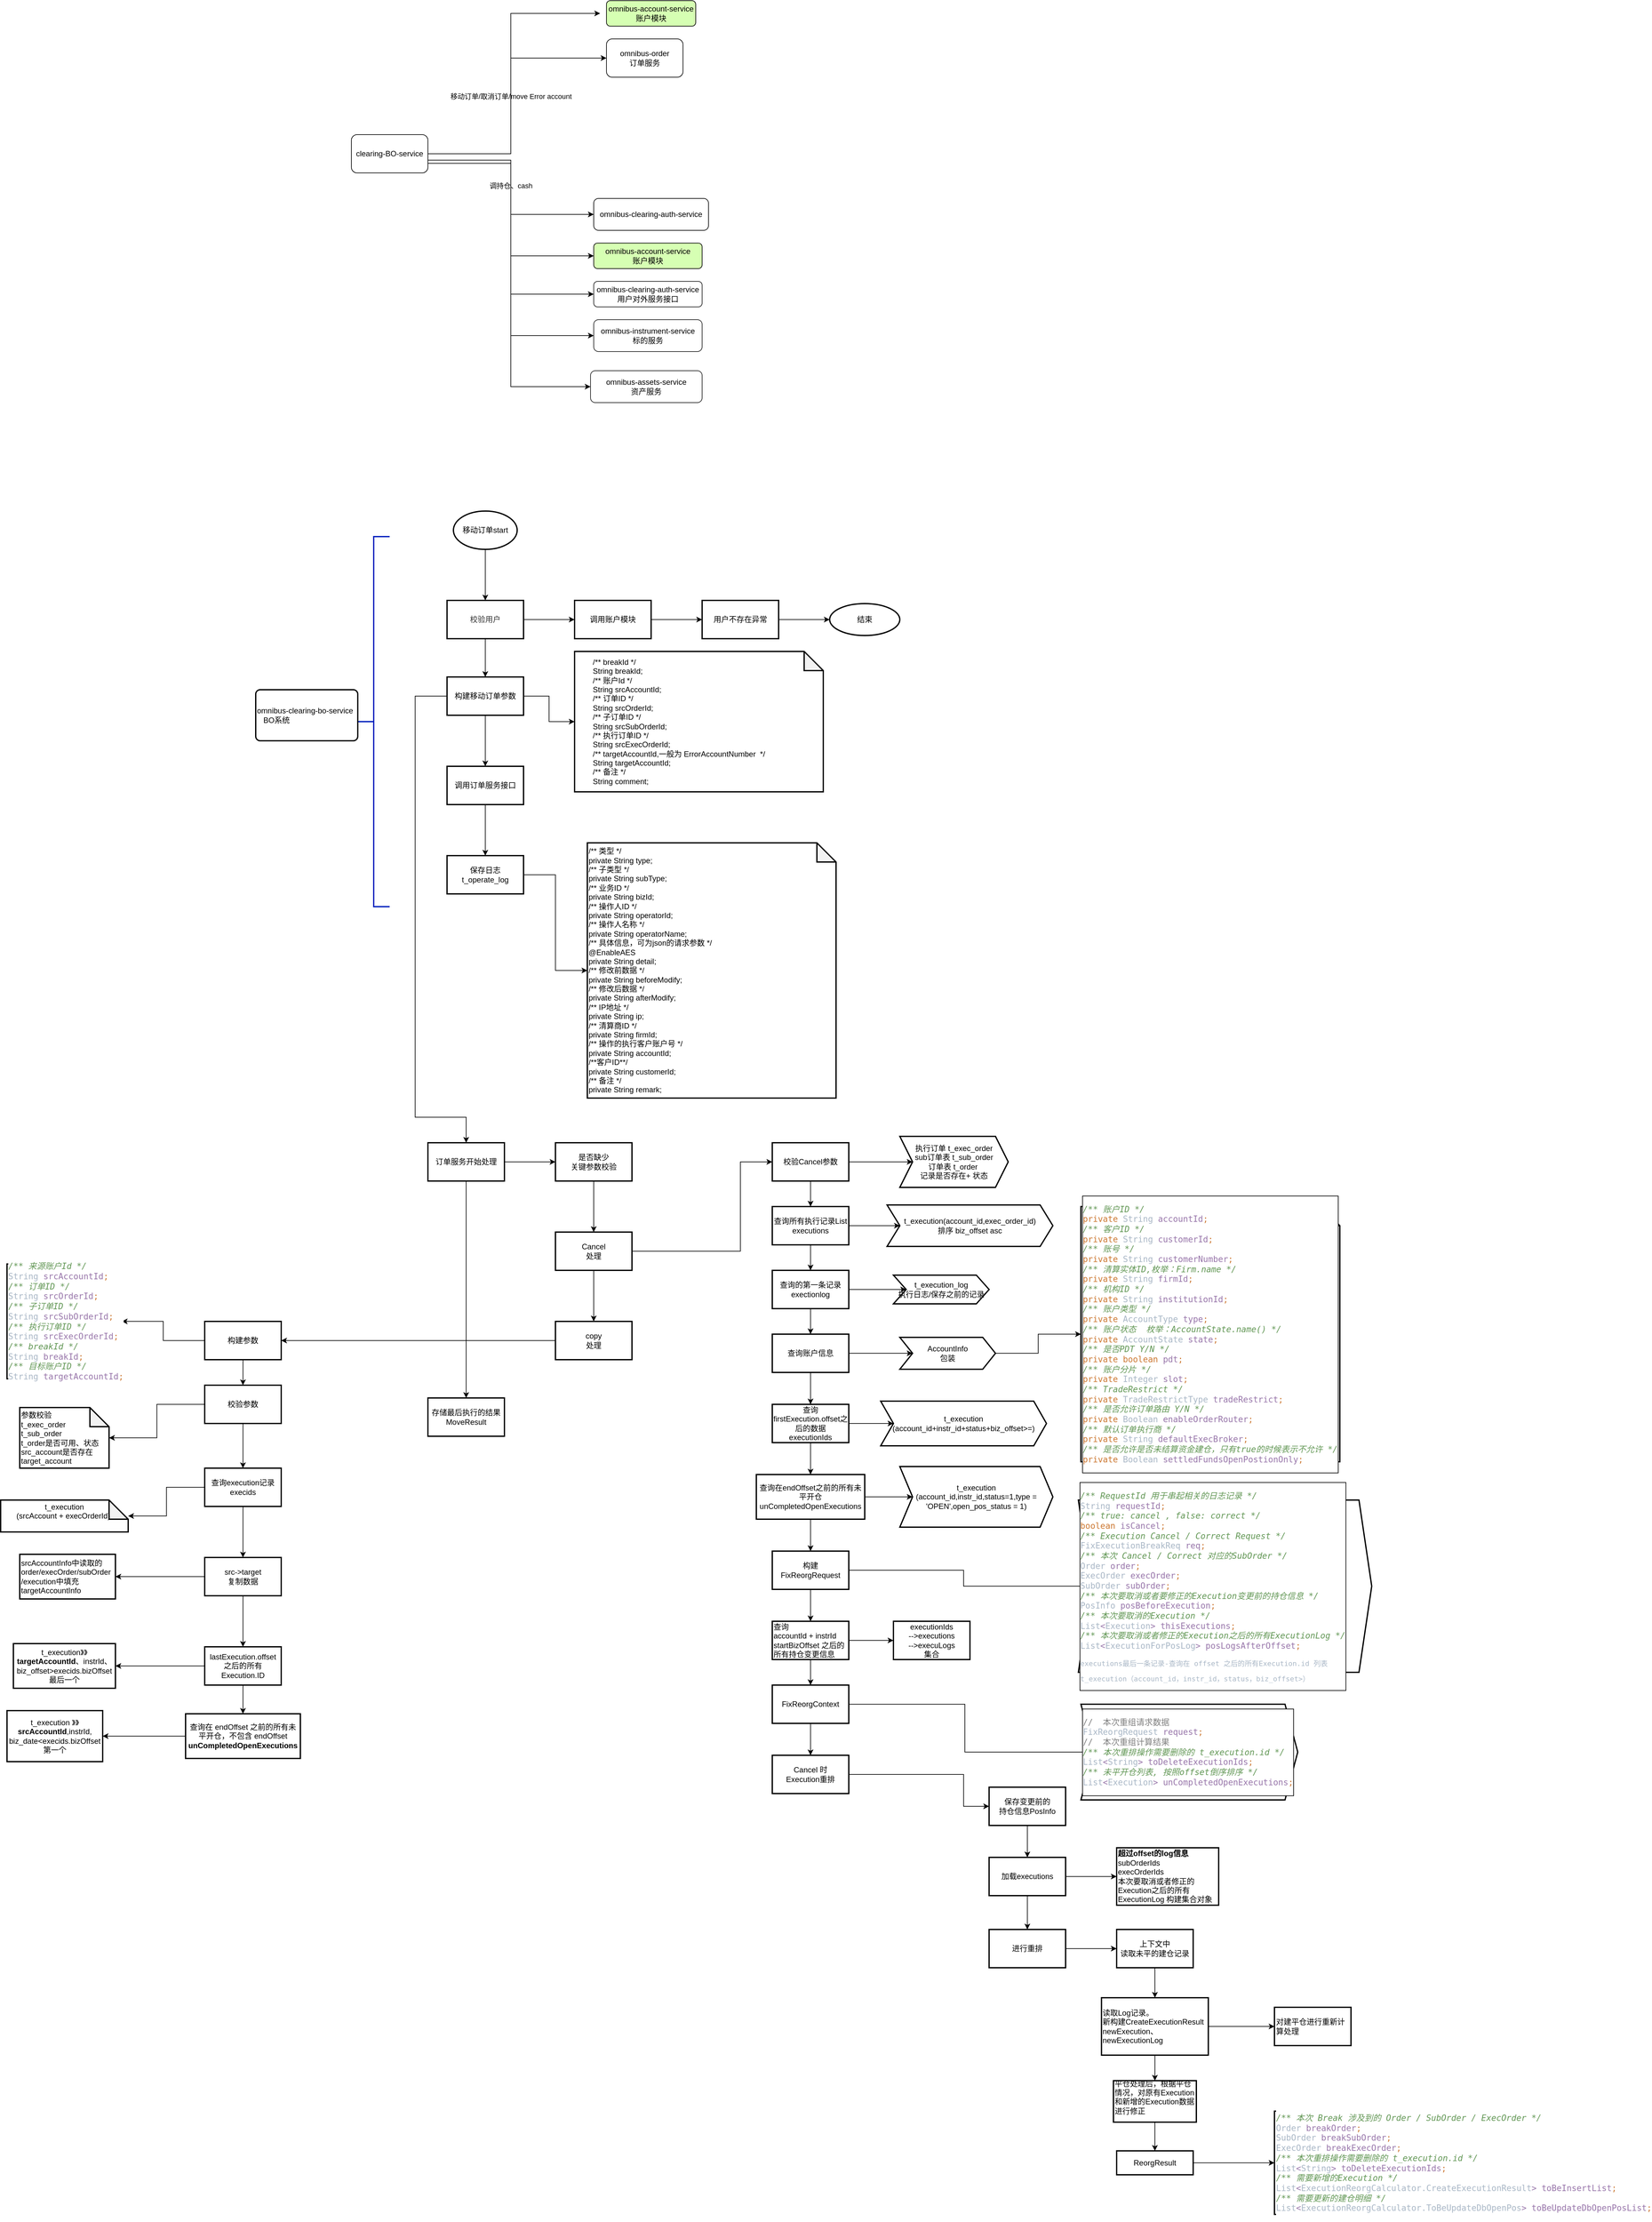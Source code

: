 <mxfile version="14.0.0" type="github">
  <diagram id="C5RBs43oDa-KdzZeNtuy" name="Page-1">
    <mxGraphModel dx="1773" dy="1705" grid="1" gridSize="10" guides="1" tooltips="1" connect="1" arrows="1" fold="1" page="1" pageScale="1" pageWidth="827" pageHeight="1169" math="0" shadow="0">
      <root>
        <mxCell id="WIyWlLk6GJQsqaUBKTNV-0" />
        <mxCell id="WIyWlLk6GJQsqaUBKTNV-1" parent="WIyWlLk6GJQsqaUBKTNV-0" />
        <mxCell id="6A41oJN5vltSQ22dziw2-5" style="edgeStyle=orthogonalEdgeStyle;rounded=0;orthogonalLoop=1;jettySize=auto;html=1;exitX=1;exitY=0.5;exitDx=0;exitDy=0;entryX=0;entryY=0.5;entryDx=0;entryDy=0;" edge="1" parent="WIyWlLk6GJQsqaUBKTNV-1" source="6A41oJN5vltSQ22dziw2-3" target="6A41oJN5vltSQ22dziw2-4">
          <mxGeometry relative="1" as="geometry">
            <Array as="points">
              <mxPoint x="340" y="110" />
              <mxPoint x="340" y="-40" />
            </Array>
          </mxGeometry>
        </mxCell>
        <mxCell id="6A41oJN5vltSQ22dziw2-6" value="移动订单/取消订单/move Error account" style="edgeLabel;html=1;align=center;verticalAlign=middle;resizable=0;points=[];" vertex="1" connectable="0" parent="6A41oJN5vltSQ22dziw2-5">
          <mxGeometry x="0.095" y="-3" relative="1" as="geometry">
            <mxPoint x="-3" y="15" as="offset" />
          </mxGeometry>
        </mxCell>
        <mxCell id="6A41oJN5vltSQ22dziw2-8" style="edgeStyle=orthogonalEdgeStyle;rounded=0;orthogonalLoop=1;jettySize=auto;html=1;entryX=0;entryY=0.5;entryDx=0;entryDy=0;" edge="1" parent="WIyWlLk6GJQsqaUBKTNV-1" target="6A41oJN5vltSQ22dziw2-7">
          <mxGeometry relative="1" as="geometry">
            <mxPoint x="210" y="110" as="sourcePoint" />
            <mxPoint x="490" y="205" as="targetPoint" />
            <Array as="points">
              <mxPoint x="210" y="120" />
              <mxPoint x="340" y="120" />
              <mxPoint x="340" y="205" />
            </Array>
          </mxGeometry>
        </mxCell>
        <mxCell id="6A41oJN5vltSQ22dziw2-9" value="调持仓、cash" style="edgeLabel;html=1;align=center;verticalAlign=middle;resizable=0;points=[];" vertex="1" connectable="0" parent="6A41oJN5vltSQ22dziw2-8">
          <mxGeometry x="0.414" y="1" relative="1" as="geometry">
            <mxPoint x="-26" y="-44" as="offset" />
          </mxGeometry>
        </mxCell>
        <mxCell id="6A41oJN5vltSQ22dziw2-11" style="edgeStyle=orthogonalEdgeStyle;rounded=0;orthogonalLoop=1;jettySize=auto;html=1;exitX=1;exitY=0.5;exitDx=0;exitDy=0;entryX=-0.071;entryY=0.5;entryDx=0;entryDy=0;entryPerimeter=0;" edge="1" parent="WIyWlLk6GJQsqaUBKTNV-1" source="6A41oJN5vltSQ22dziw2-3" target="6A41oJN5vltSQ22dziw2-10">
          <mxGeometry relative="1" as="geometry">
            <Array as="points">
              <mxPoint x="340" y="110" />
              <mxPoint x="340" y="-110" />
            </Array>
          </mxGeometry>
        </mxCell>
        <mxCell id="6A41oJN5vltSQ22dziw2-13" style="edgeStyle=orthogonalEdgeStyle;rounded=0;orthogonalLoop=1;jettySize=auto;html=1;exitX=1;exitY=0.75;exitDx=0;exitDy=0;" edge="1" parent="WIyWlLk6GJQsqaUBKTNV-1" source="6A41oJN5vltSQ22dziw2-3" target="6A41oJN5vltSQ22dziw2-12">
          <mxGeometry relative="1" as="geometry">
            <Array as="points">
              <mxPoint x="340" y="125" />
              <mxPoint x="340" y="270" />
            </Array>
          </mxGeometry>
        </mxCell>
        <mxCell id="6A41oJN5vltSQ22dziw2-17" style="edgeStyle=orthogonalEdgeStyle;rounded=0;orthogonalLoop=1;jettySize=auto;html=1;exitX=1;exitY=0.75;exitDx=0;exitDy=0;entryX=0;entryY=0.5;entryDx=0;entryDy=0;" edge="1" parent="WIyWlLk6GJQsqaUBKTNV-1" source="6A41oJN5vltSQ22dziw2-3" target="6A41oJN5vltSQ22dziw2-14">
          <mxGeometry relative="1" as="geometry" />
        </mxCell>
        <mxCell id="6A41oJN5vltSQ22dziw2-18" style="edgeStyle=orthogonalEdgeStyle;rounded=0;orthogonalLoop=1;jettySize=auto;html=1;exitX=1;exitY=0.75;exitDx=0;exitDy=0;entryX=0;entryY=0.5;entryDx=0;entryDy=0;" edge="1" parent="WIyWlLk6GJQsqaUBKTNV-1" source="6A41oJN5vltSQ22dziw2-3" target="6A41oJN5vltSQ22dziw2-15">
          <mxGeometry relative="1" as="geometry" />
        </mxCell>
        <mxCell id="6A41oJN5vltSQ22dziw2-19" style="edgeStyle=orthogonalEdgeStyle;rounded=0;orthogonalLoop=1;jettySize=auto;html=1;exitX=1;exitY=0.75;exitDx=0;exitDy=0;entryX=0;entryY=0.5;entryDx=0;entryDy=0;" edge="1" parent="WIyWlLk6GJQsqaUBKTNV-1" source="6A41oJN5vltSQ22dziw2-3" target="6A41oJN5vltSQ22dziw2-16">
          <mxGeometry relative="1" as="geometry">
            <Array as="points">
              <mxPoint x="340" y="125" />
              <mxPoint x="340" y="475" />
            </Array>
          </mxGeometry>
        </mxCell>
        <mxCell id="6A41oJN5vltSQ22dziw2-3" value="clearing-BO-service" style="rounded=1;whiteSpace=wrap;html=1;" vertex="1" parent="WIyWlLk6GJQsqaUBKTNV-1">
          <mxGeometry x="90" y="80" width="120" height="60" as="geometry" />
        </mxCell>
        <mxCell id="6A41oJN5vltSQ22dziw2-4" value="omnibus-order&lt;br&gt;订单服务" style="rounded=1;whiteSpace=wrap;html=1;" vertex="1" parent="WIyWlLk6GJQsqaUBKTNV-1">
          <mxGeometry x="490" y="-70" width="120" height="60" as="geometry" />
        </mxCell>
        <mxCell id="6A41oJN5vltSQ22dziw2-7" value="&lt;span style=&quot;background-color: rgb(255 , 255 , 255)&quot;&gt;omnibus-clearing-auth-service&lt;/span&gt;" style="rounded=1;whiteSpace=wrap;html=1;" vertex="1" parent="WIyWlLk6GJQsqaUBKTNV-1">
          <mxGeometry x="470" y="180" width="180" height="50" as="geometry" />
        </mxCell>
        <mxCell id="6A41oJN5vltSQ22dziw2-10" value="omnibus-account-service&lt;br&gt;账户模块" style="rounded=1;whiteSpace=wrap;html=1;fillColor=#D6FFB3;" vertex="1" parent="WIyWlLk6GJQsqaUBKTNV-1">
          <mxGeometry x="490" y="-130" width="140" height="40" as="geometry" />
        </mxCell>
        <mxCell id="6A41oJN5vltSQ22dziw2-12" value="omnibus-account-service&lt;br&gt;账户模块" style="rounded=1;whiteSpace=wrap;html=1;fillColor=#D6FFB3;" vertex="1" parent="WIyWlLk6GJQsqaUBKTNV-1">
          <mxGeometry x="470" y="250" width="170" height="40" as="geometry" />
        </mxCell>
        <mxCell id="6A41oJN5vltSQ22dziw2-14" value="omnibus-clearing-auth-service&lt;br&gt;用户对外服务接口" style="rounded=1;whiteSpace=wrap;html=1;fillColor=#FFFFFF;strokeColor=#1A1A1A;" vertex="1" parent="WIyWlLk6GJQsqaUBKTNV-1">
          <mxGeometry x="470" y="310" width="170" height="40" as="geometry" />
        </mxCell>
        <mxCell id="6A41oJN5vltSQ22dziw2-15" value="omnibus-instrument-service&lt;br&gt;标的服务" style="rounded=1;whiteSpace=wrap;html=1;strokeColor=#1A1A1A;fillColor=#FFFFFF;" vertex="1" parent="WIyWlLk6GJQsqaUBKTNV-1">
          <mxGeometry x="470" y="370" width="170" height="50" as="geometry" />
        </mxCell>
        <mxCell id="6A41oJN5vltSQ22dziw2-16" value="omnibus-assets-service&lt;br&gt;资产服务" style="rounded=1;whiteSpace=wrap;html=1;strokeColor=#1A1A1A;fillColor=#FFFFFF;" vertex="1" parent="WIyWlLk6GJQsqaUBKTNV-1">
          <mxGeometry x="465" y="450" width="175" height="50" as="geometry" />
        </mxCell>
        <mxCell id="6A41oJN5vltSQ22dziw2-33" value="" style="edgeStyle=orthogonalEdgeStyle;rounded=0;orthogonalLoop=1;jettySize=auto;html=1;" edge="1" parent="WIyWlLk6GJQsqaUBKTNV-1" source="6A41oJN5vltSQ22dziw2-31" target="6A41oJN5vltSQ22dziw2-32">
          <mxGeometry relative="1" as="geometry" />
        </mxCell>
        <mxCell id="6A41oJN5vltSQ22dziw2-31" value="&lt;span&gt;移动订单start&lt;/span&gt;" style="strokeWidth=2;html=1;shape=mxgraph.flowchart.start_1;whiteSpace=wrap;fillColor=#FFFFFF;" vertex="1" parent="WIyWlLk6GJQsqaUBKTNV-1">
          <mxGeometry x="250" y="670" width="100" height="60" as="geometry" />
        </mxCell>
        <mxCell id="6A41oJN5vltSQ22dziw2-35" value="" style="edgeStyle=orthogonalEdgeStyle;rounded=0;orthogonalLoop=1;jettySize=auto;html=1;" edge="1" parent="WIyWlLk6GJQsqaUBKTNV-1" source="6A41oJN5vltSQ22dziw2-32" target="6A41oJN5vltSQ22dziw2-34">
          <mxGeometry relative="1" as="geometry" />
        </mxCell>
        <mxCell id="6A41oJN5vltSQ22dziw2-37" value="" style="edgeStyle=orthogonalEdgeStyle;rounded=0;orthogonalLoop=1;jettySize=auto;html=1;" edge="1" parent="WIyWlLk6GJQsqaUBKTNV-1" source="6A41oJN5vltSQ22dziw2-32" target="6A41oJN5vltSQ22dziw2-36">
          <mxGeometry relative="1" as="geometry" />
        </mxCell>
        <mxCell id="6A41oJN5vltSQ22dziw2-32" value="&lt;span style=&quot;color: rgb(51 , 51 , 51)&quot;&gt;校验用户&lt;/span&gt;" style="whiteSpace=wrap;html=1;strokeWidth=2;fillColor=#FFFFFF;" vertex="1" parent="WIyWlLk6GJQsqaUBKTNV-1">
          <mxGeometry x="240" y="810" width="120" height="60" as="geometry" />
        </mxCell>
        <mxCell id="6A41oJN5vltSQ22dziw2-45" value="" style="edgeStyle=orthogonalEdgeStyle;rounded=0;orthogonalLoop=1;jettySize=auto;html=1;" edge="1" parent="WIyWlLk6GJQsqaUBKTNV-1" source="6A41oJN5vltSQ22dziw2-34" target="6A41oJN5vltSQ22dziw2-44">
          <mxGeometry relative="1" as="geometry" />
        </mxCell>
        <mxCell id="6A41oJN5vltSQ22dziw2-34" value="&lt;span&gt;调用&lt;/span&gt;账户模块" style="whiteSpace=wrap;html=1;strokeWidth=2;fillColor=#FFFFFF;" vertex="1" parent="WIyWlLk6GJQsqaUBKTNV-1">
          <mxGeometry x="440" y="810" width="120" height="60" as="geometry" />
        </mxCell>
        <mxCell id="6A41oJN5vltSQ22dziw2-41" value="" style="edgeStyle=orthogonalEdgeStyle;rounded=0;orthogonalLoop=1;jettySize=auto;html=1;" edge="1" parent="WIyWlLk6GJQsqaUBKTNV-1" source="6A41oJN5vltSQ22dziw2-36" target="6A41oJN5vltSQ22dziw2-40">
          <mxGeometry relative="1" as="geometry" />
        </mxCell>
        <mxCell id="6A41oJN5vltSQ22dziw2-42" style="edgeStyle=orthogonalEdgeStyle;rounded=0;orthogonalLoop=1;jettySize=auto;html=1;exitX=1;exitY=0.5;exitDx=0;exitDy=0;" edge="1" parent="WIyWlLk6GJQsqaUBKTNV-1" source="6A41oJN5vltSQ22dziw2-36" target="6A41oJN5vltSQ22dziw2-38">
          <mxGeometry relative="1" as="geometry" />
        </mxCell>
        <mxCell id="6A41oJN5vltSQ22dziw2-60" value="" style="edgeStyle=orthogonalEdgeStyle;rounded=0;orthogonalLoop=1;jettySize=auto;html=1;entryX=0.5;entryY=0;entryDx=0;entryDy=0;" edge="1" parent="WIyWlLk6GJQsqaUBKTNV-1" source="6A41oJN5vltSQ22dziw2-36" target="6A41oJN5vltSQ22dziw2-59">
          <mxGeometry relative="1" as="geometry">
            <Array as="points">
              <mxPoint x="190" y="960" />
              <mxPoint x="190" y="1620" />
              <mxPoint x="270" y="1620" />
            </Array>
          </mxGeometry>
        </mxCell>
        <mxCell id="6A41oJN5vltSQ22dziw2-36" value="&lt;span&gt;构建移动订单参数&lt;/span&gt;" style="whiteSpace=wrap;html=1;strokeWidth=2;fillColor=#FFFFFF;" vertex="1" parent="WIyWlLk6GJQsqaUBKTNV-1">
          <mxGeometry x="240" y="930" width="120" height="60" as="geometry" />
        </mxCell>
        <mxCell id="6A41oJN5vltSQ22dziw2-38" value="&lt;div&gt;&amp;nbsp; &amp;nbsp; &amp;nbsp; &amp;nbsp; /** breakId */&lt;/div&gt;&lt;div&gt;&amp;nbsp; &amp;nbsp; &amp;nbsp; &amp;nbsp; String breakId;&lt;/div&gt;&lt;div&gt;&amp;nbsp; &amp;nbsp; &amp;nbsp; &amp;nbsp; /** 账户Id */&lt;/div&gt;&lt;div&gt;&amp;nbsp; &amp;nbsp; &amp;nbsp; &amp;nbsp; String srcAccountId;&lt;/div&gt;&lt;div&gt;&amp;nbsp; &amp;nbsp; &amp;nbsp; &amp;nbsp; /** 订单ID */&lt;/div&gt;&lt;div&gt;&amp;nbsp; &amp;nbsp; &amp;nbsp; &amp;nbsp; String srcOrderId;&lt;/div&gt;&lt;div&gt;&amp;nbsp; &amp;nbsp; &amp;nbsp; &amp;nbsp; /** 子订单ID */&lt;/div&gt;&lt;div&gt;&amp;nbsp; &amp;nbsp; &amp;nbsp; &amp;nbsp; String srcSubOrderId;&lt;/div&gt;&lt;div&gt;&amp;nbsp; &amp;nbsp; &amp;nbsp; &amp;nbsp; /** 执行订单ID */&lt;/div&gt;&lt;div&gt;&amp;nbsp; &amp;nbsp; &amp;nbsp; &amp;nbsp; String srcExecOrderId;&lt;/div&gt;&lt;div&gt;&amp;nbsp; &amp;nbsp; &amp;nbsp; &amp;nbsp; /** targetAccountId,一般为 ErrorAccountNumber&amp;nbsp; */&lt;/div&gt;&lt;div&gt;&amp;nbsp; &amp;nbsp; &amp;nbsp; &amp;nbsp; String targetAccountId;&lt;/div&gt;&lt;div&gt;&amp;nbsp; &amp;nbsp; &amp;nbsp; &amp;nbsp; /** 备注 */&lt;/div&gt;&lt;div&gt;&amp;nbsp; &amp;nbsp; &amp;nbsp; &amp;nbsp; String comment;&lt;/div&gt;" style="shape=note;whiteSpace=wrap;html=1;backgroundOutline=1;darkOpacity=0.05;strokeWidth=2;fillColor=#FFFFFF;align=left;" vertex="1" parent="WIyWlLk6GJQsqaUBKTNV-1">
          <mxGeometry x="440" y="890" width="390" height="220" as="geometry" />
        </mxCell>
        <mxCell id="6A41oJN5vltSQ22dziw2-53" value="" style="edgeStyle=orthogonalEdgeStyle;rounded=0;orthogonalLoop=1;jettySize=auto;html=1;" edge="1" parent="WIyWlLk6GJQsqaUBKTNV-1" source="6A41oJN5vltSQ22dziw2-40" target="6A41oJN5vltSQ22dziw2-52">
          <mxGeometry relative="1" as="geometry" />
        </mxCell>
        <mxCell id="6A41oJN5vltSQ22dziw2-40" value="调用订单服务接口" style="whiteSpace=wrap;html=1;strokeWidth=2;fillColor=#FFFFFF;" vertex="1" parent="WIyWlLk6GJQsqaUBKTNV-1">
          <mxGeometry x="240" y="1070" width="120" height="60" as="geometry" />
        </mxCell>
        <mxCell id="6A41oJN5vltSQ22dziw2-47" value="" style="edgeStyle=orthogonalEdgeStyle;rounded=0;orthogonalLoop=1;jettySize=auto;html=1;" edge="1" parent="WIyWlLk6GJQsqaUBKTNV-1" source="6A41oJN5vltSQ22dziw2-44" target="6A41oJN5vltSQ22dziw2-46">
          <mxGeometry relative="1" as="geometry" />
        </mxCell>
        <mxCell id="6A41oJN5vltSQ22dziw2-44" value="用户不存在异常" style="whiteSpace=wrap;html=1;strokeWidth=2;fillColor=#FFFFFF;" vertex="1" parent="WIyWlLk6GJQsqaUBKTNV-1">
          <mxGeometry x="640" y="810" width="120" height="60" as="geometry" />
        </mxCell>
        <mxCell id="6A41oJN5vltSQ22dziw2-46" value="结束" style="ellipse;whiteSpace=wrap;html=1;strokeWidth=2;fillColor=#FFFFFF;" vertex="1" parent="WIyWlLk6GJQsqaUBKTNV-1">
          <mxGeometry x="840" y="815" width="110" height="50" as="geometry" />
        </mxCell>
        <mxCell id="6A41oJN5vltSQ22dziw2-55" value="" style="edgeStyle=orthogonalEdgeStyle;rounded=0;orthogonalLoop=1;jettySize=auto;html=1;" edge="1" parent="WIyWlLk6GJQsqaUBKTNV-1" source="6A41oJN5vltSQ22dziw2-52" target="6A41oJN5vltSQ22dziw2-54">
          <mxGeometry relative="1" as="geometry" />
        </mxCell>
        <mxCell id="6A41oJN5vltSQ22dziw2-52" value="保存日志&lt;br&gt;t_operate_log" style="whiteSpace=wrap;html=1;strokeWidth=2;fillColor=#FFFFFF;" vertex="1" parent="WIyWlLk6GJQsqaUBKTNV-1">
          <mxGeometry x="240" y="1210" width="120" height="60" as="geometry" />
        </mxCell>
        <mxCell id="6A41oJN5vltSQ22dziw2-54" value="&lt;div&gt;&lt;span&gt;	&lt;/span&gt;/** 类型 */&lt;/div&gt;&lt;div&gt;&lt;span&gt;	&lt;/span&gt;private String type;&lt;/div&gt;&lt;div&gt;&lt;span&gt;	&lt;/span&gt;/** 子类型 */&lt;/div&gt;&lt;div&gt;&lt;span&gt;	&lt;/span&gt;private String subType;&lt;/div&gt;&lt;div&gt;&lt;span&gt;	&lt;/span&gt;/** 业务ID */&lt;/div&gt;&lt;div&gt;&lt;span&gt;	&lt;/span&gt;private String bizId;&lt;/div&gt;&lt;div&gt;&lt;span&gt;	&lt;/span&gt;/** 操作人ID */&lt;/div&gt;&lt;div&gt;&lt;span&gt;	&lt;/span&gt;private String operatorId;&lt;/div&gt;&lt;div&gt;&lt;span&gt;	&lt;/span&gt;/** 操作人名称 */&lt;/div&gt;&lt;div&gt;&lt;span&gt;	&lt;/span&gt;private String operatorName;&lt;/div&gt;&lt;div&gt;&lt;span&gt;	&lt;/span&gt;/** 具体信息，可为json的请求参数 */&lt;/div&gt;&lt;div&gt;&lt;span&gt;	&lt;/span&gt;@EnableAES&lt;/div&gt;&lt;div&gt;&lt;span&gt;	&lt;/span&gt;private String detail;&lt;/div&gt;&lt;div&gt;&lt;span&gt;	&lt;/span&gt;/** 修改前数据 */&lt;/div&gt;&lt;div&gt;&lt;span&gt;	&lt;/span&gt;private String beforeModify;&lt;/div&gt;&lt;div&gt;&lt;span&gt;	&lt;/span&gt;/** 修改后数据 */&lt;/div&gt;&lt;div&gt;&lt;span&gt;	&lt;/span&gt;private String afterModify;&lt;/div&gt;&lt;div&gt;&lt;span&gt;	&lt;/span&gt;/** IP地址 */&lt;/div&gt;&lt;div&gt;&lt;span&gt;	&lt;/span&gt;private String ip;&lt;/div&gt;&lt;div&gt;&lt;span&gt;	&lt;/span&gt;/** 清算商ID */&lt;/div&gt;&lt;div&gt;&lt;span&gt;	&lt;/span&gt;private String firmId;&lt;/div&gt;&lt;div&gt;&lt;span&gt;	&lt;/span&gt;/** 操作的执行客户账户号 */&lt;/div&gt;&lt;div&gt;&lt;span&gt;	&lt;/span&gt;private String accountId;&lt;/div&gt;&lt;div&gt;&lt;span&gt;	&lt;/span&gt;/**客户ID**/&lt;/div&gt;&lt;div&gt;&lt;span&gt;	&lt;/span&gt;private String customerId;&lt;/div&gt;&lt;div&gt;&lt;span&gt;	&lt;/span&gt;/** 备注 */&lt;/div&gt;&lt;div&gt;&lt;span&gt;	&lt;/span&gt;private String remark;&lt;/div&gt;" style="shape=note;whiteSpace=wrap;html=1;backgroundOutline=1;darkOpacity=0.05;strokeWidth=2;fillColor=#FFFFFF;align=left;" vertex="1" parent="WIyWlLk6GJQsqaUBKTNV-1">
          <mxGeometry x="460" y="1190" width="390" height="400" as="geometry" />
        </mxCell>
        <mxCell id="6A41oJN5vltSQ22dziw2-62" value="" style="edgeStyle=orthogonalEdgeStyle;rounded=0;orthogonalLoop=1;jettySize=auto;html=1;" edge="1" parent="WIyWlLk6GJQsqaUBKTNV-1" source="6A41oJN5vltSQ22dziw2-59" target="6A41oJN5vltSQ22dziw2-61">
          <mxGeometry relative="1" as="geometry" />
        </mxCell>
        <mxCell id="6A41oJN5vltSQ22dziw2-64" value="" style="edgeStyle=orthogonalEdgeStyle;rounded=0;orthogonalLoop=1;jettySize=auto;html=1;" edge="1" parent="WIyWlLk6GJQsqaUBKTNV-1" source="6A41oJN5vltSQ22dziw2-59" target="6A41oJN5vltSQ22dziw2-63">
          <mxGeometry relative="1" as="geometry" />
        </mxCell>
        <mxCell id="6A41oJN5vltSQ22dziw2-59" value="订单服务开始处理" style="whiteSpace=wrap;html=1;strokeWidth=2;fillColor=#FFFFFF;" vertex="1" parent="WIyWlLk6GJQsqaUBKTNV-1">
          <mxGeometry x="210" y="1660" width="120" height="60" as="geometry" />
        </mxCell>
        <mxCell id="6A41oJN5vltSQ22dziw2-61" value="存储最后执行的结果&lt;br&gt;MoveResult" style="whiteSpace=wrap;html=1;strokeWidth=2;fillColor=#FFFFFF;" vertex="1" parent="WIyWlLk6GJQsqaUBKTNV-1">
          <mxGeometry x="210" y="2060" width="120" height="60" as="geometry" />
        </mxCell>
        <mxCell id="6A41oJN5vltSQ22dziw2-66" value="" style="edgeStyle=orthogonalEdgeStyle;rounded=0;orthogonalLoop=1;jettySize=auto;html=1;" edge="1" parent="WIyWlLk6GJQsqaUBKTNV-1" source="6A41oJN5vltSQ22dziw2-63" target="6A41oJN5vltSQ22dziw2-65">
          <mxGeometry relative="1" as="geometry" />
        </mxCell>
        <mxCell id="6A41oJN5vltSQ22dziw2-63" value="是否缺少&lt;br&gt;关键参数校验" style="whiteSpace=wrap;html=1;strokeWidth=2;fillColor=#FFFFFF;" vertex="1" parent="WIyWlLk6GJQsqaUBKTNV-1">
          <mxGeometry x="410" y="1660" width="120" height="60" as="geometry" />
        </mxCell>
        <mxCell id="6A41oJN5vltSQ22dziw2-68" value="" style="edgeStyle=orthogonalEdgeStyle;rounded=0;orthogonalLoop=1;jettySize=auto;html=1;" edge="1" parent="WIyWlLk6GJQsqaUBKTNV-1" source="6A41oJN5vltSQ22dziw2-65" target="6A41oJN5vltSQ22dziw2-67">
          <mxGeometry relative="1" as="geometry" />
        </mxCell>
        <mxCell id="6A41oJN5vltSQ22dziw2-72" value="" style="edgeStyle=orthogonalEdgeStyle;rounded=0;orthogonalLoop=1;jettySize=auto;html=1;entryX=0;entryY=0.5;entryDx=0;entryDy=0;" edge="1" parent="WIyWlLk6GJQsqaUBKTNV-1" source="6A41oJN5vltSQ22dziw2-65" target="6A41oJN5vltSQ22dziw2-71">
          <mxGeometry relative="1" as="geometry">
            <Array as="points">
              <mxPoint x="700" y="1830" />
              <mxPoint x="700" y="1690" />
              <mxPoint x="740" y="1690" />
            </Array>
          </mxGeometry>
        </mxCell>
        <mxCell id="6A41oJN5vltSQ22dziw2-65" value="Cancel&lt;br&gt;处理" style="whiteSpace=wrap;html=1;strokeWidth=2;fillColor=#FFFFFF;" vertex="1" parent="WIyWlLk6GJQsqaUBKTNV-1">
          <mxGeometry x="410" y="1800" width="120" height="60" as="geometry" />
        </mxCell>
        <mxCell id="6A41oJN5vltSQ22dziw2-153" value="" style="edgeStyle=orthogonalEdgeStyle;rounded=0;orthogonalLoop=1;jettySize=auto;html=1;fontColor=#E6FFCC;" edge="1" parent="WIyWlLk6GJQsqaUBKTNV-1" source="6A41oJN5vltSQ22dziw2-67" target="6A41oJN5vltSQ22dziw2-152">
          <mxGeometry relative="1" as="geometry" />
        </mxCell>
        <mxCell id="6A41oJN5vltSQ22dziw2-67" value="&lt;span&gt;copy&lt;/span&gt;&lt;br&gt;&lt;span&gt;处理&lt;/span&gt;" style="whiteSpace=wrap;html=1;strokeWidth=2;fillColor=#FFFFFF;" vertex="1" parent="WIyWlLk6GJQsqaUBKTNV-1">
          <mxGeometry x="410" y="1940" width="120" height="60" as="geometry" />
        </mxCell>
        <mxCell id="6A41oJN5vltSQ22dziw2-69" value="" style="strokeWidth=2;html=1;shape=mxgraph.flowchart.annotation_2;align=left;labelPosition=right;pointerEvents=1;labelBackgroundColor=#E6FFCC;fillColor=#0050ef;labelBorderColor=#CCFF99;strokeColor=#001DBC;fontColor=#ffffff;" vertex="1" parent="WIyWlLk6GJQsqaUBKTNV-1">
          <mxGeometry x="100" y="710" width="50" height="580" as="geometry" />
        </mxCell>
        <mxCell id="6A41oJN5vltSQ22dziw2-70" value="omnibus-clearing-bo-service&lt;br&gt;&amp;nbsp; &amp;nbsp;BO系统" style="rounded=1;whiteSpace=wrap;html=1;absoluteArcSize=1;arcSize=14;strokeWidth=2;labelBackgroundColor=none;fillColor=#FFFFFF;align=left;" vertex="1" parent="WIyWlLk6GJQsqaUBKTNV-1">
          <mxGeometry x="-60" y="950" width="160" height="80" as="geometry" />
        </mxCell>
        <mxCell id="6A41oJN5vltSQ22dziw2-75" value="" style="edgeStyle=orthogonalEdgeStyle;rounded=0;orthogonalLoop=1;jettySize=auto;html=1;" edge="1" parent="WIyWlLk6GJQsqaUBKTNV-1" source="6A41oJN5vltSQ22dziw2-71" target="6A41oJN5vltSQ22dziw2-74">
          <mxGeometry relative="1" as="geometry" />
        </mxCell>
        <mxCell id="6A41oJN5vltSQ22dziw2-77" value="" style="edgeStyle=orthogonalEdgeStyle;rounded=0;orthogonalLoop=1;jettySize=auto;html=1;" edge="1" parent="WIyWlLk6GJQsqaUBKTNV-1" source="6A41oJN5vltSQ22dziw2-71" target="6A41oJN5vltSQ22dziw2-76">
          <mxGeometry relative="1" as="geometry" />
        </mxCell>
        <mxCell id="6A41oJN5vltSQ22dziw2-71" value="校验Cancel参数" style="whiteSpace=wrap;html=1;strokeWidth=2;fillColor=#FFFFFF;" vertex="1" parent="WIyWlLk6GJQsqaUBKTNV-1">
          <mxGeometry x="750" y="1660" width="120" height="60" as="geometry" />
        </mxCell>
        <mxCell id="6A41oJN5vltSQ22dziw2-74" value="&lt;div&gt;执行订单 t_exec_order&lt;/div&gt;&lt;div&gt;sub订单表 t_sub_order&lt;/div&gt;&lt;div&gt;订单表 t_order&amp;nbsp;&lt;/div&gt;&lt;div&gt;记录是否存在+ 状态&lt;/div&gt;" style="shape=step;perimeter=stepPerimeter;whiteSpace=wrap;html=1;fixedSize=1;strokeWidth=2;fillColor=#FFFFFF;" vertex="1" parent="WIyWlLk6GJQsqaUBKTNV-1">
          <mxGeometry x="950" y="1650" width="170" height="80" as="geometry" />
        </mxCell>
        <mxCell id="6A41oJN5vltSQ22dziw2-79" value="" style="edgeStyle=orthogonalEdgeStyle;rounded=0;orthogonalLoop=1;jettySize=auto;html=1;" edge="1" parent="WIyWlLk6GJQsqaUBKTNV-1" source="6A41oJN5vltSQ22dziw2-76" target="6A41oJN5vltSQ22dziw2-78">
          <mxGeometry relative="1" as="geometry" />
        </mxCell>
        <mxCell id="6A41oJN5vltSQ22dziw2-81" value="" style="edgeStyle=orthogonalEdgeStyle;rounded=0;orthogonalLoop=1;jettySize=auto;html=1;" edge="1" parent="WIyWlLk6GJQsqaUBKTNV-1" source="6A41oJN5vltSQ22dziw2-76" target="6A41oJN5vltSQ22dziw2-80">
          <mxGeometry relative="1" as="geometry" />
        </mxCell>
        <mxCell id="6A41oJN5vltSQ22dziw2-76" value="查询所有执行记录List&lt;br&gt;executions" style="whiteSpace=wrap;html=1;strokeWidth=2;fillColor=#FFFFFF;" vertex="1" parent="WIyWlLk6GJQsqaUBKTNV-1">
          <mxGeometry x="750" y="1760" width="120" height="60" as="geometry" />
        </mxCell>
        <mxCell id="6A41oJN5vltSQ22dziw2-78" value="t_execution(account_id,exec_order_id)&lt;br&gt;排序 biz_offset asc" style="shape=step;perimeter=stepPerimeter;whiteSpace=wrap;html=1;fixedSize=1;strokeWidth=2;fillColor=#FFFFFF;" vertex="1" parent="WIyWlLk6GJQsqaUBKTNV-1">
          <mxGeometry x="930" y="1757.5" width="260" height="65" as="geometry" />
        </mxCell>
        <mxCell id="6A41oJN5vltSQ22dziw2-85" value="" style="edgeStyle=orthogonalEdgeStyle;rounded=0;orthogonalLoop=1;jettySize=auto;html=1;" edge="1" parent="WIyWlLk6GJQsqaUBKTNV-1" source="6A41oJN5vltSQ22dziw2-80" target="6A41oJN5vltSQ22dziw2-84">
          <mxGeometry relative="1" as="geometry" />
        </mxCell>
        <mxCell id="6A41oJN5vltSQ22dziw2-87" value="" style="edgeStyle=orthogonalEdgeStyle;rounded=0;orthogonalLoop=1;jettySize=auto;html=1;" edge="1" parent="WIyWlLk6GJQsqaUBKTNV-1" source="6A41oJN5vltSQ22dziw2-80" target="6A41oJN5vltSQ22dziw2-86">
          <mxGeometry relative="1" as="geometry" />
        </mxCell>
        <mxCell id="6A41oJN5vltSQ22dziw2-80" value="查询的第一条记录&lt;br&gt;exectionlog" style="whiteSpace=wrap;html=1;strokeWidth=2;fillColor=#FFFFFF;" vertex="1" parent="WIyWlLk6GJQsqaUBKTNV-1">
          <mxGeometry x="750" y="1860" width="120" height="60" as="geometry" />
        </mxCell>
        <mxCell id="6A41oJN5vltSQ22dziw2-84" value="&lt;span&gt;t_execution_log&lt;br&gt;执行日志/保存之前的记录&lt;br&gt;&lt;/span&gt;" style="shape=step;perimeter=stepPerimeter;whiteSpace=wrap;html=1;fixedSize=1;strokeWidth=2;fillColor=#FFFFFF;" vertex="1" parent="WIyWlLk6GJQsqaUBKTNV-1">
          <mxGeometry x="940" y="1867.5" width="150" height="45" as="geometry" />
        </mxCell>
        <mxCell id="6A41oJN5vltSQ22dziw2-89" value="" style="edgeStyle=orthogonalEdgeStyle;rounded=0;orthogonalLoop=1;jettySize=auto;html=1;" edge="1" parent="WIyWlLk6GJQsqaUBKTNV-1" source="6A41oJN5vltSQ22dziw2-86" target="6A41oJN5vltSQ22dziw2-88">
          <mxGeometry relative="1" as="geometry" />
        </mxCell>
        <mxCell id="6A41oJN5vltSQ22dziw2-93" value="" style="edgeStyle=orthogonalEdgeStyle;rounded=0;orthogonalLoop=1;jettySize=auto;html=1;" edge="1" parent="WIyWlLk6GJQsqaUBKTNV-1" source="6A41oJN5vltSQ22dziw2-86" target="6A41oJN5vltSQ22dziw2-92">
          <mxGeometry relative="1" as="geometry" />
        </mxCell>
        <mxCell id="6A41oJN5vltSQ22dziw2-86" value="查询账户信息" style="whiteSpace=wrap;html=1;strokeWidth=2;fillColor=#FFFFFF;" vertex="1" parent="WIyWlLk6GJQsqaUBKTNV-1">
          <mxGeometry x="750" y="1960" width="120" height="60" as="geometry" />
        </mxCell>
        <mxCell id="6A41oJN5vltSQ22dziw2-91" value="" style="edgeStyle=orthogonalEdgeStyle;rounded=0;orthogonalLoop=1;jettySize=auto;html=1;" edge="1" parent="WIyWlLk6GJQsqaUBKTNV-1" source="6A41oJN5vltSQ22dziw2-88" target="6A41oJN5vltSQ22dziw2-90">
          <mxGeometry relative="1" as="geometry" />
        </mxCell>
        <mxCell id="6A41oJN5vltSQ22dziw2-88" value="AccountInfo&lt;br&gt;包装" style="shape=step;perimeter=stepPerimeter;whiteSpace=wrap;html=1;fixedSize=1;strokeWidth=2;fillColor=#FFFFFF;" vertex="1" parent="WIyWlLk6GJQsqaUBKTNV-1">
          <mxGeometry x="950" y="1965" width="150" height="50" as="geometry" />
        </mxCell>
        <mxCell id="6A41oJN5vltSQ22dziw2-90" value="&lt;pre style=&quot;color: rgb(169, 183, 198); font-family: &amp;quot;jetbrains mono&amp;quot;, monospace; font-size: 9.8pt;&quot;&gt;&lt;span style=&quot;color: #629755 ; font-style: italic&quot;&gt;/** 账户ID */&lt;br&gt;&lt;/span&gt;&lt;span style=&quot;color: #cc7832&quot;&gt;private &lt;/span&gt;String &lt;span style=&quot;color: #9876aa&quot;&gt;accountId&lt;/span&gt;&lt;span style=&quot;color: #cc7832&quot;&gt;;&lt;br&gt;&lt;/span&gt;&lt;span style=&quot;color: #629755 ; font-style: italic&quot;&gt;/** 客户ID */&lt;br&gt;&lt;/span&gt;&lt;span style=&quot;color: #cc7832&quot;&gt;private &lt;/span&gt;String &lt;span style=&quot;color: #9876aa&quot;&gt;customerId&lt;/span&gt;&lt;span style=&quot;color: #cc7832&quot;&gt;;&lt;br&gt;&lt;/span&gt;&lt;span style=&quot;color: #629755 ; font-style: italic&quot;&gt;/** 账号 */&lt;br&gt;&lt;/span&gt;&lt;span style=&quot;color: #cc7832&quot;&gt;private &lt;/span&gt;String &lt;span style=&quot;color: #9876aa&quot;&gt;customerNumber&lt;/span&gt;&lt;span style=&quot;color: #cc7832&quot;&gt;;&lt;br&gt;&lt;/span&gt;&lt;span style=&quot;color: #629755 ; font-style: italic&quot;&gt;/** 清算实体ID,枚举：Firm.name */&lt;br&gt;&lt;/span&gt;&lt;span style=&quot;color: #cc7832&quot;&gt;private &lt;/span&gt;String &lt;span style=&quot;color: #9876aa&quot;&gt;firmId&lt;/span&gt;&lt;span style=&quot;color: #cc7832&quot;&gt;;&lt;br&gt;&lt;/span&gt;&lt;span style=&quot;color: #629755 ; font-style: italic&quot;&gt;/** 机构ID */&lt;br&gt;&lt;/span&gt;&lt;span style=&quot;color: #cc7832&quot;&gt;private &lt;/span&gt;String &lt;span style=&quot;color: #9876aa&quot;&gt;institutionId&lt;/span&gt;&lt;span style=&quot;color: #cc7832&quot;&gt;;&lt;br&gt;&lt;/span&gt;&lt;span style=&quot;color: #629755 ; font-style: italic&quot;&gt;/** 账户类型 */&lt;br&gt;&lt;/span&gt;&lt;span style=&quot;color: #cc7832&quot;&gt;private &lt;/span&gt;AccountType &lt;span style=&quot;color: #9876aa&quot;&gt;type&lt;/span&gt;&lt;span style=&quot;color: #cc7832&quot;&gt;;&lt;br&gt;&lt;/span&gt;&lt;span style=&quot;color: #629755 ; font-style: italic&quot;&gt;/** 账户状态  枚举：AccountState.name() */&lt;br&gt;&lt;/span&gt;&lt;span style=&quot;color: #cc7832&quot;&gt;private &lt;/span&gt;AccountState &lt;span style=&quot;color: #9876aa&quot;&gt;state&lt;/span&gt;&lt;span style=&quot;color: #cc7832&quot;&gt;;&lt;br&gt;&lt;/span&gt;&lt;span style=&quot;color: #629755 ; font-style: italic&quot;&gt;/** 是否PDT Y/N */&lt;br&gt;&lt;/span&gt;&lt;span style=&quot;color: #cc7832&quot;&gt;private boolean &lt;/span&gt;&lt;span style=&quot;color: #9876aa&quot;&gt;pdt&lt;/span&gt;&lt;span style=&quot;color: #cc7832&quot;&gt;;&lt;br&gt;&lt;/span&gt;&lt;span style=&quot;color: #629755 ; font-style: italic&quot;&gt;/** 账户分片 */&lt;br&gt;&lt;/span&gt;&lt;span style=&quot;color: #cc7832&quot;&gt;private &lt;/span&gt;Integer &lt;span style=&quot;color: #9876aa&quot;&gt;slot&lt;/span&gt;&lt;span style=&quot;color: #cc7832&quot;&gt;;&lt;br&gt;&lt;/span&gt;&lt;span style=&quot;color: #629755 ; font-style: italic&quot;&gt;/** TradeRestrict */&lt;br&gt;&lt;/span&gt;&lt;span style=&quot;color: #cc7832&quot;&gt;private &lt;/span&gt;TradeRestrictType &lt;span style=&quot;color: #9876aa&quot;&gt;tradeRestrict&lt;/span&gt;&lt;span style=&quot;color: #cc7832&quot;&gt;;&lt;br&gt;&lt;/span&gt;&lt;span style=&quot;color: #629755 ; font-style: italic&quot;&gt;/** 是否允许订单路由 Y/N */&lt;br&gt;&lt;/span&gt;&lt;span style=&quot;color: #cc7832&quot;&gt;private &lt;/span&gt;Boolean &lt;span style=&quot;color: #9876aa&quot;&gt;enableOrderRouter&lt;/span&gt;&lt;span style=&quot;color: #cc7832&quot;&gt;;&lt;br&gt;&lt;/span&gt;&lt;span style=&quot;color: #629755 ; font-style: italic&quot;&gt;/** 默认订单执行商 */&lt;br&gt;&lt;/span&gt;&lt;span style=&quot;color: #cc7832&quot;&gt;private &lt;/span&gt;String &lt;span style=&quot;color: #9876aa&quot;&gt;defaultExecBroker&lt;/span&gt;&lt;span style=&quot;color: #cc7832&quot;&gt;;&lt;br&gt;&lt;/span&gt;&lt;span style=&quot;color: #629755 ; font-style: italic&quot;&gt;/** 是否允许是否未结算资金建仓，只有true的时候表示不允许 */&lt;br&gt;&lt;/span&gt;&lt;span style=&quot;color: #cc7832&quot;&gt;private &lt;/span&gt;Boolean &lt;span style=&quot;color: #9876aa&quot;&gt;settledFundsOpenPostionOnly&lt;/span&gt;&lt;span style=&quot;color: #cc7832&quot;&gt;;&lt;/span&gt;&lt;/pre&gt;" style="shape=note;whiteSpace=wrap;html=1;backgroundOutline=1;darkOpacity=0.05;strokeWidth=2;fillColor=#FFFFFF;align=left;labelBackgroundColor=#ffffff;labelBorderColor=#000000;" vertex="1" parent="WIyWlLk6GJQsqaUBKTNV-1">
          <mxGeometry x="1234" y="1760" width="406" height="400" as="geometry" />
        </mxCell>
        <mxCell id="6A41oJN5vltSQ22dziw2-95" value="" style="edgeStyle=orthogonalEdgeStyle;rounded=0;orthogonalLoop=1;jettySize=auto;html=1;" edge="1" parent="WIyWlLk6GJQsqaUBKTNV-1" source="6A41oJN5vltSQ22dziw2-92" target="6A41oJN5vltSQ22dziw2-94">
          <mxGeometry relative="1" as="geometry" />
        </mxCell>
        <mxCell id="6A41oJN5vltSQ22dziw2-97" value="" style="edgeStyle=orthogonalEdgeStyle;rounded=0;orthogonalLoop=1;jettySize=auto;html=1;" edge="1" parent="WIyWlLk6GJQsqaUBKTNV-1" source="6A41oJN5vltSQ22dziw2-92" target="6A41oJN5vltSQ22dziw2-96">
          <mxGeometry relative="1" as="geometry" />
        </mxCell>
        <mxCell id="6A41oJN5vltSQ22dziw2-92" value="查询firstExecution.offset之后的数据&lt;br&gt;executionIds" style="whiteSpace=wrap;html=1;strokeWidth=2;fillColor=#FFFFFF;" vertex="1" parent="WIyWlLk6GJQsqaUBKTNV-1">
          <mxGeometry x="750" y="2070" width="120" height="60" as="geometry" />
        </mxCell>
        <mxCell id="6A41oJN5vltSQ22dziw2-94" value="t_execution&lt;br&gt;(account_id+instr_id+status+biz_offset&amp;gt;=)" style="shape=step;perimeter=stepPerimeter;whiteSpace=wrap;html=1;fixedSize=1;strokeWidth=2;fillColor=#FFFFFF;" vertex="1" parent="WIyWlLk6GJQsqaUBKTNV-1">
          <mxGeometry x="920" y="2065" width="260" height="70" as="geometry" />
        </mxCell>
        <mxCell id="6A41oJN5vltSQ22dziw2-99" value="" style="edgeStyle=orthogonalEdgeStyle;rounded=0;orthogonalLoop=1;jettySize=auto;html=1;" edge="1" parent="WIyWlLk6GJQsqaUBKTNV-1" source="6A41oJN5vltSQ22dziw2-96" target="6A41oJN5vltSQ22dziw2-98">
          <mxGeometry relative="1" as="geometry" />
        </mxCell>
        <mxCell id="6A41oJN5vltSQ22dziw2-103" value="" style="edgeStyle=orthogonalEdgeStyle;rounded=0;orthogonalLoop=1;jettySize=auto;html=1;" edge="1" parent="WIyWlLk6GJQsqaUBKTNV-1" source="6A41oJN5vltSQ22dziw2-96" target="6A41oJN5vltSQ22dziw2-102">
          <mxGeometry relative="1" as="geometry" />
        </mxCell>
        <mxCell id="6A41oJN5vltSQ22dziw2-96" value="查询在endOffset之前的所有未平开仓&lt;br&gt;unCompletedOpenExecutions" style="whiteSpace=wrap;html=1;strokeWidth=2;fillColor=#FFFFFF;" vertex="1" parent="WIyWlLk6GJQsqaUBKTNV-1">
          <mxGeometry x="725" y="2180" width="170" height="70" as="geometry" />
        </mxCell>
        <mxCell id="6A41oJN5vltSQ22dziw2-98" value="&lt;div&gt;t_execution&lt;/div&gt;&lt;div&gt;(account_id,instr_id,status=1,type = &#39;OPEN&#39;,open_pos_status = 1)&lt;/div&gt;" style="shape=step;perimeter=stepPerimeter;whiteSpace=wrap;html=1;fixedSize=1;strokeWidth=2;fillColor=#FFFFFF;" vertex="1" parent="WIyWlLk6GJQsqaUBKTNV-1">
          <mxGeometry x="950" y="2167.5" width="240" height="95" as="geometry" />
        </mxCell>
        <mxCell id="6A41oJN5vltSQ22dziw2-105" value="" style="edgeStyle=orthogonalEdgeStyle;rounded=0;orthogonalLoop=1;jettySize=auto;html=1;" edge="1" parent="WIyWlLk6GJQsqaUBKTNV-1" source="6A41oJN5vltSQ22dziw2-102" target="6A41oJN5vltSQ22dziw2-104">
          <mxGeometry relative="1" as="geometry" />
        </mxCell>
        <mxCell id="6A41oJN5vltSQ22dziw2-120" value="" style="edgeStyle=orthogonalEdgeStyle;rounded=0;orthogonalLoop=1;jettySize=auto;html=1;fontColor=#E6FFCC;" edge="1" parent="WIyWlLk6GJQsqaUBKTNV-1" source="6A41oJN5vltSQ22dziw2-102" target="6A41oJN5vltSQ22dziw2-119">
          <mxGeometry relative="1" as="geometry" />
        </mxCell>
        <mxCell id="6A41oJN5vltSQ22dziw2-102" value="构建&lt;br&gt;FixReorgRequest" style="whiteSpace=wrap;html=1;strokeWidth=2;fillColor=#FFFFFF;" vertex="1" parent="WIyWlLk6GJQsqaUBKTNV-1">
          <mxGeometry x="750" y="2300" width="120" height="60" as="geometry" />
        </mxCell>
        <mxCell id="6A41oJN5vltSQ22dziw2-104" value="&lt;pre style=&quot;color: rgb(169 , 183 , 198) ; font-family: &amp;#34;jetbrains mono&amp;#34; , monospace ; font-size: 9.8pt&quot;&gt;&lt;span style=&quot;color: #629755 ; font-style: italic&quot;&gt;/** RequestId 用于串起相关的日志记录 */&lt;br&gt;&lt;/span&gt;String &lt;span style=&quot;color: #9876aa&quot;&gt;requestId&lt;/span&gt;&lt;span style=&quot;color: #cc7832&quot;&gt;;&lt;br&gt;&lt;/span&gt;&lt;span style=&quot;color: #629755 ; font-style: italic&quot;&gt;/** true: cancel , false: correct */&lt;br&gt;&lt;/span&gt;&lt;span style=&quot;color: #cc7832&quot;&gt;boolean &lt;/span&gt;&lt;span style=&quot;color: #9876aa&quot;&gt;isCancel&lt;/span&gt;&lt;span style=&quot;color: #cc7832&quot;&gt;;&lt;br&gt;&lt;/span&gt;&lt;span style=&quot;color: #629755 ; font-style: italic&quot;&gt;/** Execution Cancel / Correct Request */&lt;br&gt;&lt;/span&gt;FixExecutionBreakReq &lt;span style=&quot;color: #9876aa&quot;&gt;req&lt;/span&gt;&lt;span style=&quot;color: #cc7832&quot;&gt;;&lt;br&gt;&lt;/span&gt;&lt;span style=&quot;color: #629755 ; font-style: italic&quot;&gt;/** 本次 Cancel / Correct 对应的SubOrder */&lt;br&gt;&lt;/span&gt;Order &lt;span style=&quot;color: #9876aa&quot;&gt;order&lt;/span&gt;&lt;span style=&quot;color: #cc7832&quot;&gt;;&lt;br&gt;&lt;/span&gt;ExecOrder &lt;span style=&quot;color: #9876aa&quot;&gt;execOrder&lt;/span&gt;&lt;span style=&quot;color: #cc7832&quot;&gt;;&lt;br&gt;&lt;/span&gt;SubOrder &lt;span style=&quot;color: #9876aa&quot;&gt;subOrder&lt;/span&gt;&lt;span style=&quot;color: #cc7832&quot;&gt;;&lt;br&gt;&lt;/span&gt;&lt;span style=&quot;color: #629755 ; font-style: italic&quot;&gt;/** 本次要取消或者要修正的Execution变更前的持仓信息 */&lt;br&gt;&lt;/span&gt;PosInfo &lt;span style=&quot;color: #9876aa&quot;&gt;posBeforeExecution&lt;/span&gt;&lt;span style=&quot;color: #cc7832&quot;&gt;;&lt;br&gt;&lt;/span&gt;&lt;span style=&quot;color: #629755 ; font-style: italic&quot;&gt;/** 本次要取消的Execution */&lt;br&gt;&lt;/span&gt;List&lt;span style=&quot;color: #9876aa ; font-style: italic&quot;&gt;&amp;lt;&lt;/span&gt;Execution&lt;span style=&quot;color: #9876aa ; font-style: italic&quot;&gt;&amp;gt; &lt;/span&gt;&lt;span style=&quot;color: #9876aa&quot;&gt;thisExecutions&lt;/span&gt;&lt;span style=&quot;color: #cc7832&quot;&gt;;&lt;br&gt;&lt;/span&gt;&lt;span style=&quot;color: #629755 ; font-style: italic&quot;&gt;/** 本次要取消或者修正的Execution之后的所有ExecutionLog */&lt;br&gt;&lt;/span&gt;List&lt;span style=&quot;color: #9876aa ; font-style: italic&quot;&gt;&amp;lt;&lt;/span&gt;ExecutionForPosLog&lt;span style=&quot;color: #9876aa ; font-style: italic&quot;&gt;&amp;gt; &lt;/span&gt;&lt;span style=&quot;color: #9876aa&quot;&gt;posLogsAfterOffset&lt;/span&gt;&lt;span style=&quot;color: #cc7832&quot;&gt;;&lt;/span&gt;&lt;/pre&gt;&lt;pre style=&quot;color: rgb(169 , 183 , 198) ; font-family: &amp;#34;jetbrains mono&amp;#34; , monospace ; font-size: 11px&quot;&gt;&lt;font style=&quot;font-size: 11px&quot;&gt;executions最后一条记录-查询在 offset 之后的所有Execution.id 列表&lt;/font&gt;&lt;/pre&gt;&lt;pre style=&quot;color: rgb(169 , 183 , 198) ; font-family: &amp;#34;jetbrains mono&amp;#34; , monospace ; font-size: 11px&quot;&gt;&lt;font style=&quot;font-size: 11px&quot;&gt;t_execution（account_id，instr_id，status，biz_offset&amp;gt;）&lt;/font&gt;&lt;/pre&gt;" style="shape=step;perimeter=stepPerimeter;whiteSpace=wrap;html=1;fixedSize=1;strokeWidth=2;fillColor=#FFFFFF;align=left;labelBackgroundColor=#ffffff;labelBorderColor=#000000;" vertex="1" parent="WIyWlLk6GJQsqaUBKTNV-1">
          <mxGeometry x="1230" y="2220" width="460" height="270" as="geometry" />
        </mxCell>
        <mxCell id="6A41oJN5vltSQ22dziw2-115" value="" style="edgeStyle=orthogonalEdgeStyle;rounded=0;orthogonalLoop=1;jettySize=auto;html=1;" edge="1" parent="WIyWlLk6GJQsqaUBKTNV-1" source="6A41oJN5vltSQ22dziw2-108" target="6A41oJN5vltSQ22dziw2-114">
          <mxGeometry relative="1" as="geometry" />
        </mxCell>
        <mxCell id="6A41oJN5vltSQ22dziw2-124" style="edgeStyle=orthogonalEdgeStyle;rounded=0;orthogonalLoop=1;jettySize=auto;html=1;exitX=1;exitY=0.5;exitDx=0;exitDy=0;fontColor=#E6FFCC;" edge="1" parent="WIyWlLk6GJQsqaUBKTNV-1" source="6A41oJN5vltSQ22dziw2-108" target="6A41oJN5vltSQ22dziw2-112">
          <mxGeometry relative="1" as="geometry" />
        </mxCell>
        <mxCell id="6A41oJN5vltSQ22dziw2-108" value="FixReorgContext" style="whiteSpace=wrap;html=1;strokeWidth=2;fillColor=#FFFFFF;" vertex="1" parent="WIyWlLk6GJQsqaUBKTNV-1">
          <mxGeometry x="750" y="2510" width="120" height="60" as="geometry" />
        </mxCell>
        <mxCell id="6A41oJN5vltSQ22dziw2-112" value="&lt;pre style=&quot;color: rgb(169, 183, 198); font-family: &amp;quot;jetbrains mono&amp;quot;, monospace; font-size: 9.8pt;&quot;&gt;&lt;span style=&quot;color: #808080&quot;&gt;//  本次重组请求数据&lt;br&gt;&lt;/span&gt;FixReorgRequest &lt;span style=&quot;color: #9876aa&quot;&gt;request&lt;/span&gt;&lt;span style=&quot;color: #cc7832&quot;&gt;;&lt;br&gt;&lt;/span&gt;&lt;span style=&quot;color: #808080&quot;&gt;//  本次重组计算结果&lt;br&gt;&lt;/span&gt;&lt;span style=&quot;color: #629755 ; font-style: italic&quot;&gt;/** 本次重排操作需要删除的 t_execution.id */&lt;br&gt;&lt;/span&gt;List&lt;span style=&quot;color: #9876aa ; font-style: italic&quot;&gt;&amp;lt;&lt;/span&gt;String&lt;span style=&quot;color: #9876aa ; font-style: italic&quot;&gt;&amp;gt; &lt;/span&gt;&lt;span style=&quot;color: #9876aa&quot;&gt;toDeleteExecutionIds&lt;/span&gt;&lt;span style=&quot;color: #cc7832&quot;&gt;;&lt;br&gt;&lt;/span&gt;&lt;span style=&quot;color: #629755 ; font-style: italic&quot;&gt;/** 未平开仓列表, 按照offset倒序排序 */&lt;br&gt;&lt;/span&gt;List&lt;span style=&quot;color: #9876aa ; font-style: italic&quot;&gt;&amp;lt;&lt;/span&gt;Execution&lt;span style=&quot;color: #9876aa ; font-style: italic&quot;&gt;&amp;gt; &lt;/span&gt;&lt;span style=&quot;color: #9876aa&quot;&gt;unCompletedOpenExecutions&lt;/span&gt;&lt;span style=&quot;color: #cc7832&quot;&gt;;&lt;/span&gt;&lt;/pre&gt;" style="shape=step;perimeter=stepPerimeter;whiteSpace=wrap;html=1;fixedSize=1;strokeWidth=2;fillColor=#FFFFFF;labelBackgroundColor=#ffffff;align=left;labelBorderColor=#000000;" vertex="1" parent="WIyWlLk6GJQsqaUBKTNV-1">
          <mxGeometry x="1234" y="2540" width="340" height="150" as="geometry" />
        </mxCell>
        <mxCell id="6A41oJN5vltSQ22dziw2-126" value="" style="edgeStyle=orthogonalEdgeStyle;rounded=0;orthogonalLoop=1;jettySize=auto;html=1;fontColor=#E6FFCC;" edge="1" parent="WIyWlLk6GJQsqaUBKTNV-1" source="6A41oJN5vltSQ22dziw2-114" target="6A41oJN5vltSQ22dziw2-125">
          <mxGeometry relative="1" as="geometry">
            <Array as="points">
              <mxPoint x="1050" y="2650" />
              <mxPoint x="1050" y="2700" />
            </Array>
          </mxGeometry>
        </mxCell>
        <mxCell id="6A41oJN5vltSQ22dziw2-114" value="Cancel 时&lt;br&gt;Execution重排" style="whiteSpace=wrap;html=1;strokeWidth=2;fillColor=#FFFFFF;align=center;" vertex="1" parent="WIyWlLk6GJQsqaUBKTNV-1">
          <mxGeometry x="750" y="2620" width="120" height="60" as="geometry" />
        </mxCell>
        <mxCell id="6A41oJN5vltSQ22dziw2-122" value="" style="edgeStyle=orthogonalEdgeStyle;rounded=0;orthogonalLoop=1;jettySize=auto;html=1;fontColor=#E6FFCC;" edge="1" parent="WIyWlLk6GJQsqaUBKTNV-1" source="6A41oJN5vltSQ22dziw2-119" target="6A41oJN5vltSQ22dziw2-121">
          <mxGeometry relative="1" as="geometry" />
        </mxCell>
        <mxCell id="6A41oJN5vltSQ22dziw2-123" style="edgeStyle=orthogonalEdgeStyle;rounded=0;orthogonalLoop=1;jettySize=auto;html=1;exitX=0.5;exitY=1;exitDx=0;exitDy=0;entryX=0.5;entryY=0;entryDx=0;entryDy=0;fontColor=#E6FFCC;" edge="1" parent="WIyWlLk6GJQsqaUBKTNV-1" source="6A41oJN5vltSQ22dziw2-119" target="6A41oJN5vltSQ22dziw2-108">
          <mxGeometry relative="1" as="geometry" />
        </mxCell>
        <mxCell id="6A41oJN5vltSQ22dziw2-119" value="查询 &lt;br&gt;accountId + instrId&amp;nbsp; startBizOffset 之后的所有持仓变更信息" style="whiteSpace=wrap;html=1;strokeWidth=2;fillColor=#FFFFFF;align=left;" vertex="1" parent="WIyWlLk6GJQsqaUBKTNV-1">
          <mxGeometry x="750" y="2410" width="120" height="60" as="geometry" />
        </mxCell>
        <mxCell id="6A41oJN5vltSQ22dziw2-121" value="executionIds&lt;br&gt;--&amp;gt;executions&lt;br&gt;--&amp;gt;execuLogs&lt;br&gt;集合" style="whiteSpace=wrap;html=1;strokeWidth=2;fillColor=#FFFFFF;" vertex="1" parent="WIyWlLk6GJQsqaUBKTNV-1">
          <mxGeometry x="940" y="2410" width="120" height="60" as="geometry" />
        </mxCell>
        <mxCell id="6A41oJN5vltSQ22dziw2-128" value="" style="edgeStyle=orthogonalEdgeStyle;rounded=0;orthogonalLoop=1;jettySize=auto;html=1;fontColor=#E6FFCC;" edge="1" parent="WIyWlLk6GJQsqaUBKTNV-1" source="6A41oJN5vltSQ22dziw2-125" target="6A41oJN5vltSQ22dziw2-127">
          <mxGeometry relative="1" as="geometry" />
        </mxCell>
        <mxCell id="6A41oJN5vltSQ22dziw2-125" value="保存变更前的&lt;br&gt;持仓信息PosInfo" style="whiteSpace=wrap;html=1;strokeWidth=2;fillColor=#FFFFFF;" vertex="1" parent="WIyWlLk6GJQsqaUBKTNV-1">
          <mxGeometry x="1090" y="2670" width="120" height="60" as="geometry" />
        </mxCell>
        <mxCell id="6A41oJN5vltSQ22dziw2-134" value="" style="edgeStyle=orthogonalEdgeStyle;rounded=0;orthogonalLoop=1;jettySize=auto;html=1;fontColor=#E6FFCC;" edge="1" parent="WIyWlLk6GJQsqaUBKTNV-1" source="6A41oJN5vltSQ22dziw2-127" target="6A41oJN5vltSQ22dziw2-133">
          <mxGeometry relative="1" as="geometry" />
        </mxCell>
        <mxCell id="6A41oJN5vltSQ22dziw2-136" value="" style="edgeStyle=orthogonalEdgeStyle;rounded=0;orthogonalLoop=1;jettySize=auto;html=1;fontColor=#E6FFCC;" edge="1" parent="WIyWlLk6GJQsqaUBKTNV-1" source="6A41oJN5vltSQ22dziw2-127" target="6A41oJN5vltSQ22dziw2-135">
          <mxGeometry relative="1" as="geometry" />
        </mxCell>
        <mxCell id="6A41oJN5vltSQ22dziw2-127" value="加载executions" style="whiteSpace=wrap;html=1;strokeWidth=2;fillColor=#FFFFFF;" vertex="1" parent="WIyWlLk6GJQsqaUBKTNV-1">
          <mxGeometry x="1090" y="2780" width="120" height="60" as="geometry" />
        </mxCell>
        <mxCell id="6A41oJN5vltSQ22dziw2-133" value="&lt;div&gt;&lt;b&gt;超过offset的log信息&lt;/b&gt;&lt;/div&gt;&lt;div&gt;subOrderIds&amp;nbsp;&lt;/div&gt;&lt;div&gt;execOrderIds&lt;/div&gt;&lt;div&gt;本次要取消或者修正的Execution之后的所有ExecutionLog 构建集合对象&lt;/div&gt;" style="whiteSpace=wrap;html=1;strokeWidth=2;fillColor=#FFFFFF;align=left;" vertex="1" parent="WIyWlLk6GJQsqaUBKTNV-1">
          <mxGeometry x="1290" y="2765" width="160" height="90" as="geometry" />
        </mxCell>
        <mxCell id="6A41oJN5vltSQ22dziw2-138" value="" style="edgeStyle=orthogonalEdgeStyle;rounded=0;orthogonalLoop=1;jettySize=auto;html=1;fontColor=#E6FFCC;" edge="1" parent="WIyWlLk6GJQsqaUBKTNV-1" source="6A41oJN5vltSQ22dziw2-135" target="6A41oJN5vltSQ22dziw2-137">
          <mxGeometry relative="1" as="geometry" />
        </mxCell>
        <mxCell id="6A41oJN5vltSQ22dziw2-135" value="进行重排" style="whiteSpace=wrap;html=1;strokeWidth=2;fillColor=#FFFFFF;" vertex="1" parent="WIyWlLk6GJQsqaUBKTNV-1">
          <mxGeometry x="1090" y="2893" width="120" height="60" as="geometry" />
        </mxCell>
        <mxCell id="6A41oJN5vltSQ22dziw2-140" value="" style="edgeStyle=orthogonalEdgeStyle;rounded=0;orthogonalLoop=1;jettySize=auto;html=1;fontColor=#E6FFCC;" edge="1" parent="WIyWlLk6GJQsqaUBKTNV-1" source="6A41oJN5vltSQ22dziw2-137" target="6A41oJN5vltSQ22dziw2-139">
          <mxGeometry relative="1" as="geometry" />
        </mxCell>
        <mxCell id="6A41oJN5vltSQ22dziw2-137" value="上下文中&lt;br&gt;读取未平的建仓记录" style="whiteSpace=wrap;html=1;strokeWidth=2;fillColor=#FFFFFF;" vertex="1" parent="WIyWlLk6GJQsqaUBKTNV-1">
          <mxGeometry x="1290" y="2893" width="120" height="60" as="geometry" />
        </mxCell>
        <mxCell id="6A41oJN5vltSQ22dziw2-142" value="" style="edgeStyle=orthogonalEdgeStyle;rounded=0;orthogonalLoop=1;jettySize=auto;html=1;fontColor=#E6FFCC;" edge="1" parent="WIyWlLk6GJQsqaUBKTNV-1" source="6A41oJN5vltSQ22dziw2-139" target="6A41oJN5vltSQ22dziw2-141">
          <mxGeometry relative="1" as="geometry" />
        </mxCell>
        <mxCell id="6A41oJN5vltSQ22dziw2-144" value="" style="edgeStyle=orthogonalEdgeStyle;rounded=0;orthogonalLoop=1;jettySize=auto;html=1;fontColor=#E6FFCC;" edge="1" parent="WIyWlLk6GJQsqaUBKTNV-1" source="6A41oJN5vltSQ22dziw2-139" target="6A41oJN5vltSQ22dziw2-143">
          <mxGeometry relative="1" as="geometry" />
        </mxCell>
        <mxCell id="6A41oJN5vltSQ22dziw2-139" value="&lt;div&gt;读取Log记录。&lt;/div&gt;&lt;div&gt;新构建CreateExecutionResult&lt;/div&gt;&lt;div&gt;newExecution、newExecutionLog&lt;/div&gt;" style="whiteSpace=wrap;html=1;strokeWidth=2;fillColor=#FFFFFF;align=left;" vertex="1" parent="WIyWlLk6GJQsqaUBKTNV-1">
          <mxGeometry x="1266.25" y="3000" width="167.5" height="90" as="geometry" />
        </mxCell>
        <mxCell id="6A41oJN5vltSQ22dziw2-146" value="" style="edgeStyle=orthogonalEdgeStyle;rounded=0;orthogonalLoop=1;jettySize=auto;html=1;fontColor=#E6FFCC;" edge="1" parent="WIyWlLk6GJQsqaUBKTNV-1" source="6A41oJN5vltSQ22dziw2-141" target="6A41oJN5vltSQ22dziw2-145">
          <mxGeometry relative="1" as="geometry" />
        </mxCell>
        <mxCell id="6A41oJN5vltSQ22dziw2-141" value="&lt;div&gt;平仓处理后，根据平仓情况，对原有Execution和新增的Execution数据进行修正&lt;/div&gt;&lt;div&gt;&lt;br&gt;&lt;/div&gt;" style="whiteSpace=wrap;html=1;align=left;strokeWidth=2;fillColor=#FFFFFF;" vertex="1" parent="WIyWlLk6GJQsqaUBKTNV-1">
          <mxGeometry x="1285" y="3130" width="130" height="65" as="geometry" />
        </mxCell>
        <mxCell id="6A41oJN5vltSQ22dziw2-143" value="对建平仓进行重新计算处理" style="whiteSpace=wrap;html=1;align=left;strokeWidth=2;fillColor=#FFFFFF;" vertex="1" parent="WIyWlLk6GJQsqaUBKTNV-1">
          <mxGeometry x="1537.5" y="3015" width="120" height="60" as="geometry" />
        </mxCell>
        <mxCell id="6A41oJN5vltSQ22dziw2-151" style="edgeStyle=orthogonalEdgeStyle;rounded=0;orthogonalLoop=1;jettySize=auto;html=1;exitX=1;exitY=0.5;exitDx=0;exitDy=0;entryX=0;entryY=0.5;entryDx=0;entryDy=0;entryPerimeter=0;fontColor=#E6FFCC;" edge="1" parent="WIyWlLk6GJQsqaUBKTNV-1" source="6A41oJN5vltSQ22dziw2-145" target="6A41oJN5vltSQ22dziw2-147">
          <mxGeometry relative="1" as="geometry" />
        </mxCell>
        <mxCell id="6A41oJN5vltSQ22dziw2-145" value="ReorgResult" style="whiteSpace=wrap;html=1;align=center;strokeWidth=2;fillColor=#FFFFFF;" vertex="1" parent="WIyWlLk6GJQsqaUBKTNV-1">
          <mxGeometry x="1290" y="3240" width="120" height="37.5" as="geometry" />
        </mxCell>
        <mxCell id="6A41oJN5vltSQ22dziw2-147" value="&lt;pre style=&quot;color: rgb(169 , 183 , 198) ; font-family: &amp;#34;jetbrains mono&amp;#34; , monospace ; font-size: 9.8pt&quot;&gt;&lt;span style=&quot;color: #629755 ; font-style: italic&quot;&gt;/** 本次 Break 涉及到的 Order / SubOrder / ExecOrder */&lt;br&gt;&lt;/span&gt;Order &lt;span style=&quot;color: #9876aa&quot;&gt;breakOrder&lt;/span&gt;&lt;span style=&quot;color: #cc7832&quot;&gt;;&lt;br&gt;&lt;/span&gt;SubOrder &lt;span style=&quot;color: #9876aa&quot;&gt;breakSubOrder&lt;/span&gt;&lt;span style=&quot;color: #cc7832&quot;&gt;;&lt;br&gt;&lt;/span&gt;ExecOrder &lt;span style=&quot;color: #9876aa&quot;&gt;breakExecOrder&lt;/span&gt;&lt;span style=&quot;color: #cc7832&quot;&gt;;&lt;/span&gt;&lt;span style=&quot;color: #cc7832&quot;&gt;&lt;br&gt;&lt;/span&gt;&lt;span style=&quot;color: #629755 ; font-style: italic&quot;&gt;/** 本次重排操作需要删除的 t_execution.id */&lt;br&gt;&lt;/span&gt;List&lt;span style=&quot;color: #9876aa ; font-style: italic&quot;&gt;&amp;lt;&lt;/span&gt;String&lt;span style=&quot;color: #9876aa ; font-style: italic&quot;&gt;&amp;gt; &lt;/span&gt;&lt;span style=&quot;color: #9876aa&quot;&gt;toDeleteExecutionIds&lt;/span&gt;&lt;span style=&quot;color: #cc7832&quot;&gt;;&lt;br&gt;&lt;/span&gt;&lt;span style=&quot;color: #629755 ; font-style: italic&quot;&gt;/** 需要新增的Execution */&lt;br&gt;&lt;/span&gt;List&lt;span style=&quot;color: #9876aa ; font-style: italic&quot;&gt;&amp;lt;&lt;/span&gt;ExecutionReorgCalculator.CreateExecutionResult&lt;span style=&quot;color: #9876aa ; font-style: italic&quot;&gt;&amp;gt; &lt;/span&gt;&lt;span style=&quot;color: #9876aa&quot;&gt;toBeInsertList&lt;/span&gt;&lt;span style=&quot;color: #cc7832&quot;&gt;;&lt;br&gt;&lt;/span&gt;&lt;span style=&quot;color: #629755 ; font-style: italic&quot;&gt;/** 需要更新的建仓明细 */&lt;br&gt;&lt;/span&gt;List&lt;span style=&quot;color: #9876aa ; font-style: italic&quot;&gt;&amp;lt;&lt;/span&gt;ExecutionReorgCalculator.ToBeUpdateDbOpenPos&lt;span style=&quot;color: #9876aa ; font-style: italic&quot;&gt;&amp;gt; &lt;/span&gt;&lt;span style=&quot;color: #9876aa&quot;&gt;toBeUpdateDbOpenPosList&lt;/span&gt;&lt;span style=&quot;color: #cc7832&quot;&gt;;&lt;/span&gt;&lt;/pre&gt;" style="shape=note;whiteSpace=wrap;html=1;backgroundOutline=1;darkOpacity=0.05;strokeWidth=2;fillColor=#FFFFFF;labelBackgroundColor=#ffffff;align=left;" vertex="1" parent="WIyWlLk6GJQsqaUBKTNV-1">
          <mxGeometry x="1537.5" y="3177.81" width="582.5" height="161.87" as="geometry" />
        </mxCell>
        <mxCell id="6A41oJN5vltSQ22dziw2-155" value="" style="edgeStyle=orthogonalEdgeStyle;rounded=0;orthogonalLoop=1;jettySize=auto;html=1;fontColor=#E6FFCC;" edge="1" parent="WIyWlLk6GJQsqaUBKTNV-1" source="6A41oJN5vltSQ22dziw2-152" target="6A41oJN5vltSQ22dziw2-154">
          <mxGeometry relative="1" as="geometry" />
        </mxCell>
        <mxCell id="6A41oJN5vltSQ22dziw2-157" value="" style="edgeStyle=orthogonalEdgeStyle;rounded=0;orthogonalLoop=1;jettySize=auto;html=1;fontColor=#E6FFCC;" edge="1" parent="WIyWlLk6GJQsqaUBKTNV-1" source="6A41oJN5vltSQ22dziw2-152" target="6A41oJN5vltSQ22dziw2-156">
          <mxGeometry relative="1" as="geometry" />
        </mxCell>
        <mxCell id="6A41oJN5vltSQ22dziw2-152" value="构建参数" style="whiteSpace=wrap;html=1;strokeWidth=2;fillColor=#FFFFFF;" vertex="1" parent="WIyWlLk6GJQsqaUBKTNV-1">
          <mxGeometry x="-140" y="1940" width="120" height="60" as="geometry" />
        </mxCell>
        <mxCell id="6A41oJN5vltSQ22dziw2-154" value="&lt;pre style=&quot;color: rgb(169, 183, 198); font-family: &amp;quot;jetbrains mono&amp;quot;, monospace; font-size: 9.8pt;&quot;&gt;&lt;span style=&quot;color: #629755 ; font-style: italic&quot;&gt;/** 来源账户Id */&lt;br&gt;&lt;/span&gt;String &lt;span style=&quot;color: #9876aa&quot;&gt;srcAccountId&lt;/span&gt;&lt;span style=&quot;color: #cc7832&quot;&gt;;&lt;br&gt;&lt;/span&gt;&lt;span style=&quot;color: #629755 ; font-style: italic&quot;&gt;/** 订单ID */&lt;br&gt;&lt;/span&gt;String &lt;span style=&quot;color: #9876aa&quot;&gt;srcOrderId&lt;/span&gt;&lt;span style=&quot;color: #cc7832&quot;&gt;;&lt;br&gt;&lt;/span&gt;&lt;span style=&quot;color: #629755 ; font-style: italic&quot;&gt;/** 子订单ID */&lt;br&gt;&lt;/span&gt;String &lt;span style=&quot;color: #9876aa&quot;&gt;srcSubOrderId&lt;/span&gt;&lt;span style=&quot;color: #cc7832&quot;&gt;;&lt;br&gt;&lt;/span&gt;&lt;span style=&quot;color: #629755 ; font-style: italic&quot;&gt;/** 执行订单ID */&lt;br&gt;&lt;/span&gt;String &lt;span style=&quot;color: #9876aa&quot;&gt;srcExecOrderId&lt;/span&gt;&lt;span style=&quot;color: #cc7832&quot;&gt;;&lt;br&gt;&lt;/span&gt;&lt;span style=&quot;color: #629755 ; font-style: italic&quot;&gt;/** breakId */&lt;br&gt;&lt;/span&gt;String &lt;span style=&quot;color: #9876aa&quot;&gt;breakId&lt;/span&gt;&lt;span style=&quot;color: #cc7832&quot;&gt;;&lt;br&gt;&lt;/span&gt;&lt;span style=&quot;color: #629755 ; font-style: italic&quot;&gt;/** 目标账户ID */&lt;br&gt;&lt;/span&gt;String &lt;span style=&quot;color: #9876aa&quot;&gt;targetAccountId&lt;/span&gt;&lt;span style=&quot;color: #cc7832&quot;&gt;;&lt;/span&gt;&lt;/pre&gt;" style="shape=note;whiteSpace=wrap;html=1;backgroundOutline=1;darkOpacity=0.05;strokeWidth=2;fillColor=#FFFFFF;labelBackgroundColor=#ffffff;align=left;" vertex="1" parent="WIyWlLk6GJQsqaUBKTNV-1">
          <mxGeometry x="-450" y="1850" width="180" height="180" as="geometry" />
        </mxCell>
        <mxCell id="6A41oJN5vltSQ22dziw2-159" value="" style="edgeStyle=orthogonalEdgeStyle;rounded=0;orthogonalLoop=1;jettySize=auto;html=1;fontColor=#E6FFCC;" edge="1" parent="WIyWlLk6GJQsqaUBKTNV-1" source="6A41oJN5vltSQ22dziw2-156" target="6A41oJN5vltSQ22dziw2-158">
          <mxGeometry relative="1" as="geometry" />
        </mxCell>
        <mxCell id="6A41oJN5vltSQ22dziw2-161" value="" style="edgeStyle=orthogonalEdgeStyle;rounded=0;orthogonalLoop=1;jettySize=auto;html=1;fontColor=#E6FFCC;" edge="1" parent="WIyWlLk6GJQsqaUBKTNV-1" source="6A41oJN5vltSQ22dziw2-156" target="6A41oJN5vltSQ22dziw2-160">
          <mxGeometry relative="1" as="geometry" />
        </mxCell>
        <mxCell id="6A41oJN5vltSQ22dziw2-156" value="&lt;span&gt;校验参数&lt;/span&gt;" style="whiteSpace=wrap;html=1;strokeWidth=2;fillColor=#FFFFFF;" vertex="1" parent="WIyWlLk6GJQsqaUBKTNV-1">
          <mxGeometry x="-140" y="2040" width="120" height="60" as="geometry" />
        </mxCell>
        <mxCell id="6A41oJN5vltSQ22dziw2-158" value="&lt;div&gt;参数校验&lt;/div&gt;&lt;div&gt;t_exec_order&lt;/div&gt;&lt;div&gt;t_sub_order&lt;/div&gt;&lt;div&gt;t_order是否可用、状态&lt;/div&gt;&lt;div&gt;src_account是否存在&lt;/div&gt;&lt;div&gt;target_account&lt;/div&gt;" style="shape=note;whiteSpace=wrap;html=1;backgroundOutline=1;darkOpacity=0.05;strokeWidth=2;fillColor=#FFFFFF;align=left;" vertex="1" parent="WIyWlLk6GJQsqaUBKTNV-1">
          <mxGeometry x="-430" y="2075" width="140" height="95" as="geometry" />
        </mxCell>
        <mxCell id="6A41oJN5vltSQ22dziw2-165" value="" style="edgeStyle=orthogonalEdgeStyle;rounded=0;orthogonalLoop=1;jettySize=auto;html=1;fontColor=#E6FFCC;" edge="1" parent="WIyWlLk6GJQsqaUBKTNV-1" source="6A41oJN5vltSQ22dziw2-160" target="6A41oJN5vltSQ22dziw2-164">
          <mxGeometry relative="1" as="geometry" />
        </mxCell>
        <mxCell id="6A41oJN5vltSQ22dziw2-167" value="" style="edgeStyle=orthogonalEdgeStyle;rounded=0;orthogonalLoop=1;jettySize=auto;html=1;fontColor=#E6FFCC;" edge="1" parent="WIyWlLk6GJQsqaUBKTNV-1" source="6A41oJN5vltSQ22dziw2-160" target="6A41oJN5vltSQ22dziw2-166">
          <mxGeometry relative="1" as="geometry" />
        </mxCell>
        <mxCell id="6A41oJN5vltSQ22dziw2-160" value="查询execution记录&lt;br&gt;execids" style="whiteSpace=wrap;html=1;strokeWidth=2;fillColor=#FFFFFF;" vertex="1" parent="WIyWlLk6GJQsqaUBKTNV-1">
          <mxGeometry x="-140" y="2170" width="120" height="60" as="geometry" />
        </mxCell>
        <mxCell id="6A41oJN5vltSQ22dziw2-164" value="&lt;div&gt;t_execution&lt;/div&gt;&lt;div&gt;(srcAccount + execOrderId)&amp;nbsp;&lt;/div&gt;&lt;div&gt;&lt;br&gt;&lt;/div&gt;" style="shape=note;whiteSpace=wrap;html=1;backgroundOutline=1;darkOpacity=0.05;strokeWidth=2;fillColor=#FFFFFF;" vertex="1" parent="WIyWlLk6GJQsqaUBKTNV-1">
          <mxGeometry x="-460" y="2220" width="200" height="50" as="geometry" />
        </mxCell>
        <mxCell id="6A41oJN5vltSQ22dziw2-169" value="" style="edgeStyle=orthogonalEdgeStyle;rounded=0;orthogonalLoop=1;jettySize=auto;html=1;fontColor=#E6FFCC;" edge="1" parent="WIyWlLk6GJQsqaUBKTNV-1" source="6A41oJN5vltSQ22dziw2-166" target="6A41oJN5vltSQ22dziw2-168">
          <mxGeometry relative="1" as="geometry" />
        </mxCell>
        <mxCell id="6A41oJN5vltSQ22dziw2-171" value="" style="edgeStyle=orthogonalEdgeStyle;rounded=0;orthogonalLoop=1;jettySize=auto;html=1;fontColor=#E6FFCC;" edge="1" parent="WIyWlLk6GJQsqaUBKTNV-1" source="6A41oJN5vltSQ22dziw2-166" target="6A41oJN5vltSQ22dziw2-170">
          <mxGeometry relative="1" as="geometry" />
        </mxCell>
        <mxCell id="6A41oJN5vltSQ22dziw2-166" value="src-&amp;gt;target&lt;br&gt;复制数据" style="whiteSpace=wrap;html=1;strokeWidth=2;fillColor=#FFFFFF;" vertex="1" parent="WIyWlLk6GJQsqaUBKTNV-1">
          <mxGeometry x="-140" y="2310" width="120" height="60" as="geometry" />
        </mxCell>
        <mxCell id="6A41oJN5vltSQ22dziw2-168" value="&lt;div&gt;srcAccountInfo中读取的&lt;/div&gt;&lt;div&gt;order/execOrder/subOrder&lt;/div&gt;&lt;div&gt;/execution中填充&lt;/div&gt;&lt;div&gt;targetAccountInfo&lt;/div&gt;" style="whiteSpace=wrap;html=1;strokeWidth=2;fillColor=#FFFFFF;align=left;" vertex="1" parent="WIyWlLk6GJQsqaUBKTNV-1">
          <mxGeometry x="-430" y="2305" width="150" height="70" as="geometry" />
        </mxCell>
        <mxCell id="6A41oJN5vltSQ22dziw2-173" value="" style="edgeStyle=orthogonalEdgeStyle;rounded=0;orthogonalLoop=1;jettySize=auto;html=1;fontColor=#E6FFCC;" edge="1" parent="WIyWlLk6GJQsqaUBKTNV-1" source="6A41oJN5vltSQ22dziw2-170" target="6A41oJN5vltSQ22dziw2-172">
          <mxGeometry relative="1" as="geometry" />
        </mxCell>
        <mxCell id="6A41oJN5vltSQ22dziw2-175" value="" style="edgeStyle=orthogonalEdgeStyle;rounded=0;orthogonalLoop=1;jettySize=auto;html=1;fontColor=#E6FFCC;" edge="1" parent="WIyWlLk6GJQsqaUBKTNV-1" source="6A41oJN5vltSQ22dziw2-170" target="6A41oJN5vltSQ22dziw2-174">
          <mxGeometry relative="1" as="geometry" />
        </mxCell>
        <mxCell id="6A41oJN5vltSQ22dziw2-170" value="lastExecution.offset 之后的所有Execution.ID" style="whiteSpace=wrap;html=1;strokeWidth=2;fillColor=#FFFFFF;" vertex="1" parent="WIyWlLk6GJQsqaUBKTNV-1">
          <mxGeometry x="-140" y="2450" width="120" height="60" as="geometry" />
        </mxCell>
        <mxCell id="6A41oJN5vltSQ22dziw2-172" value="t_execution》》&lt;br&gt;&lt;b&gt;targetAccountId&lt;/b&gt;、instrId、biz_offset&amp;gt;execids.bizOffset最后一个" style="whiteSpace=wrap;html=1;strokeWidth=2;fillColor=#FFFFFF;" vertex="1" parent="WIyWlLk6GJQsqaUBKTNV-1">
          <mxGeometry x="-440" y="2445" width="160" height="70" as="geometry" />
        </mxCell>
        <mxCell id="6A41oJN5vltSQ22dziw2-177" value="" style="edgeStyle=orthogonalEdgeStyle;rounded=0;orthogonalLoop=1;jettySize=auto;html=1;fontColor=#E6FFCC;" edge="1" parent="WIyWlLk6GJQsqaUBKTNV-1" source="6A41oJN5vltSQ22dziw2-174" target="6A41oJN5vltSQ22dziw2-176">
          <mxGeometry relative="1" as="geometry" />
        </mxCell>
        <mxCell id="6A41oJN5vltSQ22dziw2-174" value="查询在 endOffset 之前的所有未平开仓，不包含 endOffset&lt;br&gt;&lt;b&gt;unCompletedOpenExecutions&lt;/b&gt;" style="whiteSpace=wrap;html=1;strokeWidth=2;fillColor=#FFFFFF;" vertex="1" parent="WIyWlLk6GJQsqaUBKTNV-1">
          <mxGeometry x="-170" y="2555" width="180" height="70" as="geometry" />
        </mxCell>
        <mxCell id="6A41oJN5vltSQ22dziw2-176" value="t_execution 》》&lt;br&gt;&lt;b&gt;srcAccountId&lt;/b&gt;,instrId,&lt;br&gt;biz_date&amp;lt;execids.bizOffset第一个" style="whiteSpace=wrap;html=1;strokeWidth=2;fillColor=#FFFFFF;" vertex="1" parent="WIyWlLk6GJQsqaUBKTNV-1">
          <mxGeometry x="-450" y="2550" width="150" height="80" as="geometry" />
        </mxCell>
      </root>
    </mxGraphModel>
  </diagram>
</mxfile>
